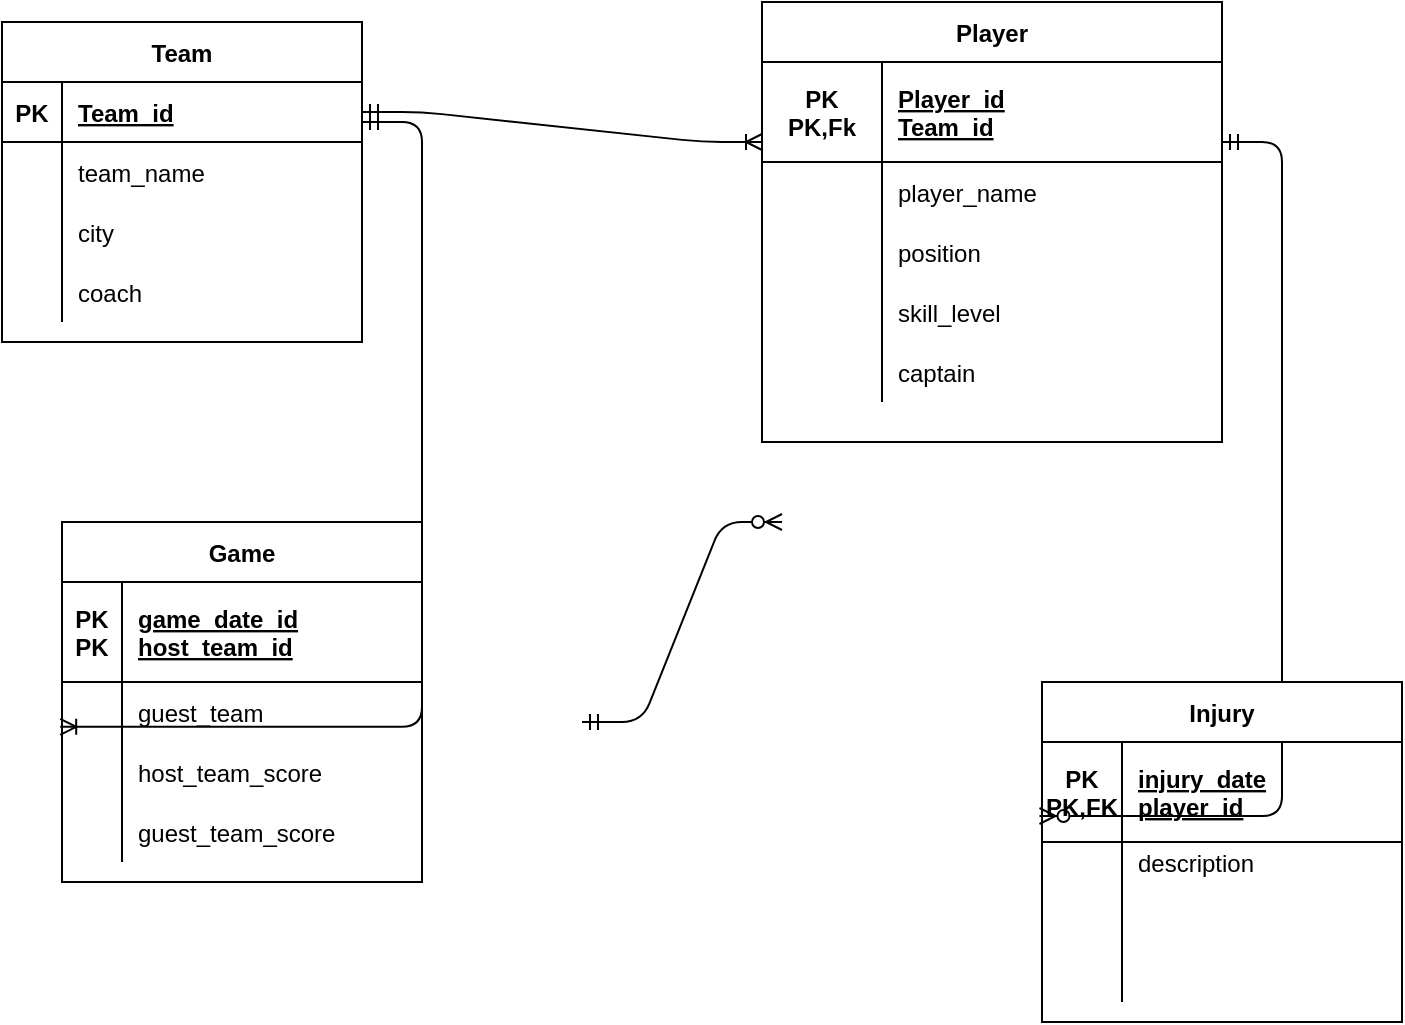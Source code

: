 <mxfile version="13.7.3" type="device"><diagram id="HBd74q3d2rGztIrL1lW8" name="Page-1"><mxGraphModel dx="904" dy="567" grid="1" gridSize="10" guides="1" tooltips="1" connect="1" arrows="1" fold="1" page="1" pageScale="1" pageWidth="850" pageHeight="1100" math="0" shadow="0"><root><mxCell id="0"/><mxCell id="1" parent="0"/><mxCell id="wj-aIwaxtLMDgzQi6slY-44" value="Team" style="shape=table;startSize=30;container=1;collapsible=1;childLayout=tableLayout;fixedRows=1;rowLines=0;fontStyle=1;align=center;resizeLast=1;" vertex="1" parent="1"><mxGeometry x="30" y="190" width="180" height="160" as="geometry"/></mxCell><mxCell id="wj-aIwaxtLMDgzQi6slY-45" value="" style="shape=partialRectangle;collapsible=0;dropTarget=0;pointerEvents=0;fillColor=none;top=0;left=0;bottom=1;right=0;points=[[0,0.5],[1,0.5]];portConstraint=eastwest;" vertex="1" parent="wj-aIwaxtLMDgzQi6slY-44"><mxGeometry y="30" width="180" height="30" as="geometry"/></mxCell><mxCell id="wj-aIwaxtLMDgzQi6slY-46" value="PK" style="shape=partialRectangle;connectable=0;fillColor=none;top=0;left=0;bottom=0;right=0;fontStyle=1;overflow=hidden;" vertex="1" parent="wj-aIwaxtLMDgzQi6slY-45"><mxGeometry width="30" height="30" as="geometry"/></mxCell><mxCell id="wj-aIwaxtLMDgzQi6slY-47" value="Team_id" style="shape=partialRectangle;connectable=0;fillColor=none;top=0;left=0;bottom=0;right=0;align=left;spacingLeft=6;fontStyle=5;overflow=hidden;" vertex="1" parent="wj-aIwaxtLMDgzQi6slY-45"><mxGeometry x="30" width="150" height="30" as="geometry"/></mxCell><mxCell id="wj-aIwaxtLMDgzQi6slY-48" value="" style="shape=partialRectangle;collapsible=0;dropTarget=0;pointerEvents=0;fillColor=none;top=0;left=0;bottom=0;right=0;points=[[0,0.5],[1,0.5]];portConstraint=eastwest;" vertex="1" parent="wj-aIwaxtLMDgzQi6slY-44"><mxGeometry y="60" width="180" height="30" as="geometry"/></mxCell><mxCell id="wj-aIwaxtLMDgzQi6slY-49" value="" style="shape=partialRectangle;connectable=0;fillColor=none;top=0;left=0;bottom=0;right=0;editable=1;overflow=hidden;" vertex="1" parent="wj-aIwaxtLMDgzQi6slY-48"><mxGeometry width="30" height="30" as="geometry"/></mxCell><mxCell id="wj-aIwaxtLMDgzQi6slY-50" value="team_name" style="shape=partialRectangle;connectable=0;fillColor=none;top=0;left=0;bottom=0;right=0;align=left;spacingLeft=6;overflow=hidden;" vertex="1" parent="wj-aIwaxtLMDgzQi6slY-48"><mxGeometry x="30" width="150" height="30" as="geometry"/></mxCell><mxCell id="wj-aIwaxtLMDgzQi6slY-51" value="" style="shape=partialRectangle;collapsible=0;dropTarget=0;pointerEvents=0;fillColor=none;top=0;left=0;bottom=0;right=0;points=[[0,0.5],[1,0.5]];portConstraint=eastwest;" vertex="1" parent="wj-aIwaxtLMDgzQi6slY-44"><mxGeometry y="90" width="180" height="30" as="geometry"/></mxCell><mxCell id="wj-aIwaxtLMDgzQi6slY-52" value="" style="shape=partialRectangle;connectable=0;fillColor=none;top=0;left=0;bottom=0;right=0;editable=1;overflow=hidden;" vertex="1" parent="wj-aIwaxtLMDgzQi6slY-51"><mxGeometry width="30" height="30" as="geometry"/></mxCell><mxCell id="wj-aIwaxtLMDgzQi6slY-53" value="city" style="shape=partialRectangle;connectable=0;fillColor=none;top=0;left=0;bottom=0;right=0;align=left;spacingLeft=6;overflow=hidden;" vertex="1" parent="wj-aIwaxtLMDgzQi6slY-51"><mxGeometry x="30" width="150" height="30" as="geometry"/></mxCell><mxCell id="wj-aIwaxtLMDgzQi6slY-54" value="" style="shape=partialRectangle;collapsible=0;dropTarget=0;pointerEvents=0;fillColor=none;top=0;left=0;bottom=0;right=0;points=[[0,0.5],[1,0.5]];portConstraint=eastwest;" vertex="1" parent="wj-aIwaxtLMDgzQi6slY-44"><mxGeometry y="120" width="180" height="30" as="geometry"/></mxCell><mxCell id="wj-aIwaxtLMDgzQi6slY-55" value="" style="shape=partialRectangle;connectable=0;fillColor=none;top=0;left=0;bottom=0;right=0;editable=1;overflow=hidden;" vertex="1" parent="wj-aIwaxtLMDgzQi6slY-54"><mxGeometry width="30" height="30" as="geometry"/></mxCell><mxCell id="wj-aIwaxtLMDgzQi6slY-56" value="coach" style="shape=partialRectangle;connectable=0;fillColor=none;top=0;left=0;bottom=0;right=0;align=left;spacingLeft=6;overflow=hidden;" vertex="1" parent="wj-aIwaxtLMDgzQi6slY-54"><mxGeometry x="30" width="150" height="30" as="geometry"/></mxCell><mxCell id="wj-aIwaxtLMDgzQi6slY-27" value="Game" style="shape=table;startSize=30;container=1;collapsible=1;childLayout=tableLayout;fixedRows=1;rowLines=0;fontStyle=1;align=center;resizeLast=1;" vertex="1" parent="1"><mxGeometry x="60" y="440" width="180" height="180" as="geometry"/></mxCell><mxCell id="wj-aIwaxtLMDgzQi6slY-28" value="" style="shape=partialRectangle;collapsible=0;dropTarget=0;pointerEvents=0;fillColor=none;top=0;left=0;bottom=1;right=0;points=[[0,0.5],[1,0.5]];portConstraint=eastwest;" vertex="1" parent="wj-aIwaxtLMDgzQi6slY-27"><mxGeometry y="30" width="180" height="50" as="geometry"/></mxCell><mxCell id="wj-aIwaxtLMDgzQi6slY-29" value="PK&#10;PK" style="shape=partialRectangle;connectable=0;fillColor=none;top=0;left=0;bottom=0;right=0;fontStyle=1;overflow=hidden;" vertex="1" parent="wj-aIwaxtLMDgzQi6slY-28"><mxGeometry width="30" height="50" as="geometry"/></mxCell><mxCell id="wj-aIwaxtLMDgzQi6slY-30" value="game_date_id&#10;host_team_id" style="shape=partialRectangle;connectable=0;fillColor=none;top=0;left=0;bottom=0;right=0;align=left;spacingLeft=6;fontStyle=5;overflow=hidden;" vertex="1" parent="wj-aIwaxtLMDgzQi6slY-28"><mxGeometry x="30" width="150" height="50" as="geometry"/></mxCell><mxCell id="wj-aIwaxtLMDgzQi6slY-31" value="" style="shape=partialRectangle;collapsible=0;dropTarget=0;pointerEvents=0;fillColor=none;top=0;left=0;bottom=0;right=0;points=[[0,0.5],[1,0.5]];portConstraint=eastwest;" vertex="1" parent="wj-aIwaxtLMDgzQi6slY-27"><mxGeometry y="80" width="180" height="30" as="geometry"/></mxCell><mxCell id="wj-aIwaxtLMDgzQi6slY-32" value="" style="shape=partialRectangle;connectable=0;fillColor=none;top=0;left=0;bottom=0;right=0;editable=1;overflow=hidden;" vertex="1" parent="wj-aIwaxtLMDgzQi6slY-31"><mxGeometry width="30" height="30" as="geometry"/></mxCell><mxCell id="wj-aIwaxtLMDgzQi6slY-33" value="guest_team" style="shape=partialRectangle;connectable=0;fillColor=none;top=0;left=0;bottom=0;right=0;align=left;spacingLeft=6;overflow=hidden;" vertex="1" parent="wj-aIwaxtLMDgzQi6slY-31"><mxGeometry x="30" width="150" height="30" as="geometry"/></mxCell><mxCell id="wj-aIwaxtLMDgzQi6slY-34" value="" style="shape=partialRectangle;collapsible=0;dropTarget=0;pointerEvents=0;fillColor=none;top=0;left=0;bottom=0;right=0;points=[[0,0.5],[1,0.5]];portConstraint=eastwest;" vertex="1" parent="wj-aIwaxtLMDgzQi6slY-27"><mxGeometry y="110" width="180" height="30" as="geometry"/></mxCell><mxCell id="wj-aIwaxtLMDgzQi6slY-35" value="" style="shape=partialRectangle;connectable=0;fillColor=none;top=0;left=0;bottom=0;right=0;editable=1;overflow=hidden;" vertex="1" parent="wj-aIwaxtLMDgzQi6slY-34"><mxGeometry width="30" height="30" as="geometry"/></mxCell><mxCell id="wj-aIwaxtLMDgzQi6slY-36" value="host_team_score" style="shape=partialRectangle;connectable=0;fillColor=none;top=0;left=0;bottom=0;right=0;align=left;spacingLeft=6;overflow=hidden;" vertex="1" parent="wj-aIwaxtLMDgzQi6slY-34"><mxGeometry x="30" width="150" height="30" as="geometry"/></mxCell><mxCell id="wj-aIwaxtLMDgzQi6slY-37" value="" style="shape=partialRectangle;collapsible=0;dropTarget=0;pointerEvents=0;fillColor=none;top=0;left=0;bottom=0;right=0;points=[[0,0.5],[1,0.5]];portConstraint=eastwest;" vertex="1" parent="wj-aIwaxtLMDgzQi6slY-27"><mxGeometry y="140" width="180" height="30" as="geometry"/></mxCell><mxCell id="wj-aIwaxtLMDgzQi6slY-38" value="" style="shape=partialRectangle;connectable=0;fillColor=none;top=0;left=0;bottom=0;right=0;editable=1;overflow=hidden;" vertex="1" parent="wj-aIwaxtLMDgzQi6slY-37"><mxGeometry width="30" height="30" as="geometry"/></mxCell><mxCell id="wj-aIwaxtLMDgzQi6slY-39" value="guest_team_score" style="shape=partialRectangle;connectable=0;fillColor=none;top=0;left=0;bottom=0;right=0;align=left;spacingLeft=6;overflow=hidden;" vertex="1" parent="wj-aIwaxtLMDgzQi6slY-37"><mxGeometry x="30" width="150" height="30" as="geometry"/></mxCell><mxCell id="wj-aIwaxtLMDgzQi6slY-1" value="Player" style="shape=table;startSize=30;container=1;collapsible=1;childLayout=tableLayout;fixedRows=1;rowLines=0;fontStyle=1;align=center;resizeLast=1;" vertex="1" parent="1"><mxGeometry x="410" y="180" width="230" height="220" as="geometry"/></mxCell><mxCell id="wj-aIwaxtLMDgzQi6slY-2" value="" style="shape=partialRectangle;collapsible=0;dropTarget=0;pointerEvents=0;fillColor=none;top=0;left=0;bottom=1;right=0;points=[[0,0.5],[1,0.5]];portConstraint=eastwest;" vertex="1" parent="wj-aIwaxtLMDgzQi6slY-1"><mxGeometry y="30" width="230" height="50" as="geometry"/></mxCell><mxCell id="wj-aIwaxtLMDgzQi6slY-3" value="PK&#10;PK,Fk" style="shape=partialRectangle;connectable=0;fillColor=none;top=0;left=0;bottom=0;right=0;fontStyle=1;overflow=hidden;" vertex="1" parent="wj-aIwaxtLMDgzQi6slY-2"><mxGeometry width="60" height="50" as="geometry"/></mxCell><mxCell id="wj-aIwaxtLMDgzQi6slY-4" value="Player_id&#10;Team_id" style="shape=partialRectangle;connectable=0;fillColor=none;top=0;left=0;bottom=0;right=0;align=left;spacingLeft=6;fontStyle=5;overflow=hidden;" vertex="1" parent="wj-aIwaxtLMDgzQi6slY-2"><mxGeometry x="60" width="170" height="50" as="geometry"/></mxCell><mxCell id="wj-aIwaxtLMDgzQi6slY-5" value="" style="shape=partialRectangle;collapsible=0;dropTarget=0;pointerEvents=0;fillColor=none;top=0;left=0;bottom=0;right=0;points=[[0,0.5],[1,0.5]];portConstraint=eastwest;" vertex="1" parent="wj-aIwaxtLMDgzQi6slY-1"><mxGeometry y="80" width="230" height="30" as="geometry"/></mxCell><mxCell id="wj-aIwaxtLMDgzQi6slY-6" value="" style="shape=partialRectangle;connectable=0;fillColor=none;top=0;left=0;bottom=0;right=0;editable=1;overflow=hidden;" vertex="1" parent="wj-aIwaxtLMDgzQi6slY-5"><mxGeometry width="60" height="30" as="geometry"/></mxCell><mxCell id="wj-aIwaxtLMDgzQi6slY-7" value="player_name" style="shape=partialRectangle;connectable=0;fillColor=none;top=0;left=0;bottom=0;right=0;align=left;spacingLeft=6;overflow=hidden;" vertex="1" parent="wj-aIwaxtLMDgzQi6slY-5"><mxGeometry x="60" width="170" height="30" as="geometry"/></mxCell><mxCell id="wj-aIwaxtLMDgzQi6slY-8" value="" style="shape=partialRectangle;collapsible=0;dropTarget=0;pointerEvents=0;fillColor=none;top=0;left=0;bottom=0;right=0;points=[[0,0.5],[1,0.5]];portConstraint=eastwest;" vertex="1" parent="wj-aIwaxtLMDgzQi6slY-1"><mxGeometry y="110" width="230" height="30" as="geometry"/></mxCell><mxCell id="wj-aIwaxtLMDgzQi6slY-9" value="" style="shape=partialRectangle;connectable=0;fillColor=none;top=0;left=0;bottom=0;right=0;editable=1;overflow=hidden;" vertex="1" parent="wj-aIwaxtLMDgzQi6slY-8"><mxGeometry width="60" height="30" as="geometry"/></mxCell><mxCell id="wj-aIwaxtLMDgzQi6slY-10" value="position" style="shape=partialRectangle;connectable=0;fillColor=none;top=0;left=0;bottom=0;right=0;align=left;spacingLeft=6;overflow=hidden;" vertex="1" parent="wj-aIwaxtLMDgzQi6slY-8"><mxGeometry x="60" width="170" height="30" as="geometry"/></mxCell><mxCell id="wj-aIwaxtLMDgzQi6slY-11" value="" style="shape=partialRectangle;collapsible=0;dropTarget=0;pointerEvents=0;fillColor=none;top=0;left=0;bottom=0;right=0;points=[[0,0.5],[1,0.5]];portConstraint=eastwest;" vertex="1" parent="wj-aIwaxtLMDgzQi6slY-1"><mxGeometry y="140" width="230" height="30" as="geometry"/></mxCell><mxCell id="wj-aIwaxtLMDgzQi6slY-12" value="" style="shape=partialRectangle;connectable=0;fillColor=none;top=0;left=0;bottom=0;right=0;editable=1;overflow=hidden;" vertex="1" parent="wj-aIwaxtLMDgzQi6slY-11"><mxGeometry width="60" height="30" as="geometry"/></mxCell><mxCell id="wj-aIwaxtLMDgzQi6slY-13" value="skill_level" style="shape=partialRectangle;connectable=0;fillColor=none;top=0;left=0;bottom=0;right=0;align=left;spacingLeft=6;overflow=hidden;" vertex="1" parent="wj-aIwaxtLMDgzQi6slY-11"><mxGeometry x="60" width="170" height="30" as="geometry"/></mxCell><mxCell id="wj-aIwaxtLMDgzQi6slY-41" value="" style="shape=partialRectangle;collapsible=0;dropTarget=0;pointerEvents=0;fillColor=none;top=0;left=0;bottom=0;right=0;points=[[0,0.5],[1,0.5]];portConstraint=eastwest;" vertex="1" parent="wj-aIwaxtLMDgzQi6slY-1"><mxGeometry y="170" width="230" height="30" as="geometry"/></mxCell><mxCell id="wj-aIwaxtLMDgzQi6slY-42" value="" style="shape=partialRectangle;connectable=0;fillColor=none;top=0;left=0;bottom=0;right=0;editable=1;overflow=hidden;" vertex="1" parent="wj-aIwaxtLMDgzQi6slY-41"><mxGeometry width="60" height="30" as="geometry"/></mxCell><mxCell id="wj-aIwaxtLMDgzQi6slY-43" value="captain" style="shape=partialRectangle;connectable=0;fillColor=none;top=0;left=0;bottom=0;right=0;align=left;spacingLeft=6;overflow=hidden;" vertex="1" parent="wj-aIwaxtLMDgzQi6slY-41"><mxGeometry x="60" width="170" height="30" as="geometry"/></mxCell><mxCell id="wj-aIwaxtLMDgzQi6slY-60" value="" style="edgeStyle=entityRelationEdgeStyle;fontSize=12;html=1;endArrow=ERoneToMany;startArrow=ERmandOne;entryX=-0.005;entryY=-0.253;entryDx=0;entryDy=0;entryPerimeter=0;" edge="1" parent="1" target="wj-aIwaxtLMDgzQi6slY-34"><mxGeometry width="100" height="100" relative="1" as="geometry"><mxPoint x="210" y="240" as="sourcePoint"/><mxPoint x="310" y="140" as="targetPoint"/></mxGeometry></mxCell><mxCell id="wj-aIwaxtLMDgzQi6slY-61" value="" style="edgeStyle=entityRelationEdgeStyle;fontSize=12;html=1;endArrow=ERoneToMany;startArrow=ERmandOne;exitX=1;exitY=0.5;exitDx=0;exitDy=0;" edge="1" parent="1" source="wj-aIwaxtLMDgzQi6slY-45"><mxGeometry width="100" height="100" relative="1" as="geometry"><mxPoint x="270" y="340" as="sourcePoint"/><mxPoint x="410" y="250" as="targetPoint"/></mxGeometry></mxCell><mxCell id="wj-aIwaxtLMDgzQi6slY-62" value="" style="edgeStyle=entityRelationEdgeStyle;fontSize=12;html=1;endArrow=ERzeroToMany;startArrow=ERmandOne;entryX=-0.007;entryY=0.74;entryDx=0;entryDy=0;entryPerimeter=0;" edge="1" parent="1" target="wj-aIwaxtLMDgzQi6slY-15"><mxGeometry width="100" height="100" relative="1" as="geometry"><mxPoint x="640" y="250" as="sourcePoint"/><mxPoint x="740" y="150" as="targetPoint"/></mxGeometry></mxCell><mxCell id="wj-aIwaxtLMDgzQi6slY-63" value="" style="edgeStyle=entityRelationEdgeStyle;fontSize=12;html=1;endArrow=ERzeroToMany;startArrow=ERmandOne;" edge="1" parent="1"><mxGeometry width="100" height="100" relative="1" as="geometry"><mxPoint x="320" y="540" as="sourcePoint"/><mxPoint x="420" y="440" as="targetPoint"/></mxGeometry></mxCell><mxCell id="wj-aIwaxtLMDgzQi6slY-14" value="Injury" style="shape=table;startSize=30;container=1;collapsible=1;childLayout=tableLayout;fixedRows=1;rowLines=0;fontStyle=1;align=center;resizeLast=1;" vertex="1" parent="1"><mxGeometry x="550" y="520" width="180" height="170" as="geometry"/></mxCell><mxCell id="wj-aIwaxtLMDgzQi6slY-15" value="" style="shape=partialRectangle;collapsible=0;dropTarget=0;pointerEvents=0;fillColor=none;top=0;left=0;bottom=1;right=0;points=[[0,0.5],[1,0.5]];portConstraint=eastwest;" vertex="1" parent="wj-aIwaxtLMDgzQi6slY-14"><mxGeometry y="30" width="180" height="50" as="geometry"/></mxCell><mxCell id="wj-aIwaxtLMDgzQi6slY-16" value="PK&#10;PK,FK" style="shape=partialRectangle;connectable=0;fillColor=none;top=0;left=0;bottom=0;right=0;fontStyle=1;overflow=hidden;" vertex="1" parent="wj-aIwaxtLMDgzQi6slY-15"><mxGeometry width="40" height="50" as="geometry"/></mxCell><mxCell id="wj-aIwaxtLMDgzQi6slY-17" value="injury_date&#10;player_id" style="shape=partialRectangle;connectable=0;fillColor=none;top=0;left=0;bottom=0;right=0;align=left;spacingLeft=6;fontStyle=5;overflow=hidden;" vertex="1" parent="wj-aIwaxtLMDgzQi6slY-15"><mxGeometry x="40" width="140" height="50" as="geometry"/></mxCell><mxCell id="wj-aIwaxtLMDgzQi6slY-18" value="" style="shape=partialRectangle;collapsible=0;dropTarget=0;pointerEvents=0;fillColor=none;top=0;left=0;bottom=0;right=0;points=[[0,0.5],[1,0.5]];portConstraint=eastwest;" vertex="1" parent="wj-aIwaxtLMDgzQi6slY-14"><mxGeometry y="80" width="180" height="20" as="geometry"/></mxCell><mxCell id="wj-aIwaxtLMDgzQi6slY-19" value="" style="shape=partialRectangle;connectable=0;fillColor=none;top=0;left=0;bottom=0;right=0;editable=1;overflow=hidden;" vertex="1" parent="wj-aIwaxtLMDgzQi6slY-18"><mxGeometry width="40" height="20" as="geometry"/></mxCell><mxCell id="wj-aIwaxtLMDgzQi6slY-20" value="description" style="shape=partialRectangle;connectable=0;fillColor=none;top=0;left=0;bottom=0;right=0;align=left;spacingLeft=6;overflow=hidden;" vertex="1" parent="wj-aIwaxtLMDgzQi6slY-18"><mxGeometry x="40" width="140" height="20" as="geometry"/></mxCell><mxCell id="wj-aIwaxtLMDgzQi6slY-21" value="" style="shape=partialRectangle;collapsible=0;dropTarget=0;pointerEvents=0;fillColor=none;top=0;left=0;bottom=0;right=0;points=[[0,0.5],[1,0.5]];portConstraint=eastwest;" vertex="1" parent="wj-aIwaxtLMDgzQi6slY-14"><mxGeometry y="100" width="180" height="30" as="geometry"/></mxCell><mxCell id="wj-aIwaxtLMDgzQi6slY-22" value="" style="shape=partialRectangle;connectable=0;fillColor=none;top=0;left=0;bottom=0;right=0;editable=1;overflow=hidden;" vertex="1" parent="wj-aIwaxtLMDgzQi6slY-21"><mxGeometry width="40" height="30" as="geometry"/></mxCell><mxCell id="wj-aIwaxtLMDgzQi6slY-23" value="" style="shape=partialRectangle;connectable=0;fillColor=none;top=0;left=0;bottom=0;right=0;align=left;spacingLeft=6;overflow=hidden;" vertex="1" parent="wj-aIwaxtLMDgzQi6slY-21"><mxGeometry x="40" width="140" height="30" as="geometry"/></mxCell><mxCell id="wj-aIwaxtLMDgzQi6slY-24" value="" style="shape=partialRectangle;collapsible=0;dropTarget=0;pointerEvents=0;fillColor=none;top=0;left=0;bottom=0;right=0;points=[[0,0.5],[1,0.5]];portConstraint=eastwest;" vertex="1" parent="wj-aIwaxtLMDgzQi6slY-14"><mxGeometry y="130" width="180" height="30" as="geometry"/></mxCell><mxCell id="wj-aIwaxtLMDgzQi6slY-25" value="" style="shape=partialRectangle;connectable=0;fillColor=none;top=0;left=0;bottom=0;right=0;editable=1;overflow=hidden;" vertex="1" parent="wj-aIwaxtLMDgzQi6slY-24"><mxGeometry width="40" height="30" as="geometry"/></mxCell><mxCell id="wj-aIwaxtLMDgzQi6slY-26" value="" style="shape=partialRectangle;connectable=0;fillColor=none;top=0;left=0;bottom=0;right=0;align=left;spacingLeft=6;overflow=hidden;" vertex="1" parent="wj-aIwaxtLMDgzQi6slY-24"><mxGeometry x="40" width="140" height="30" as="geometry"/></mxCell></root></mxGraphModel></diagram></mxfile>